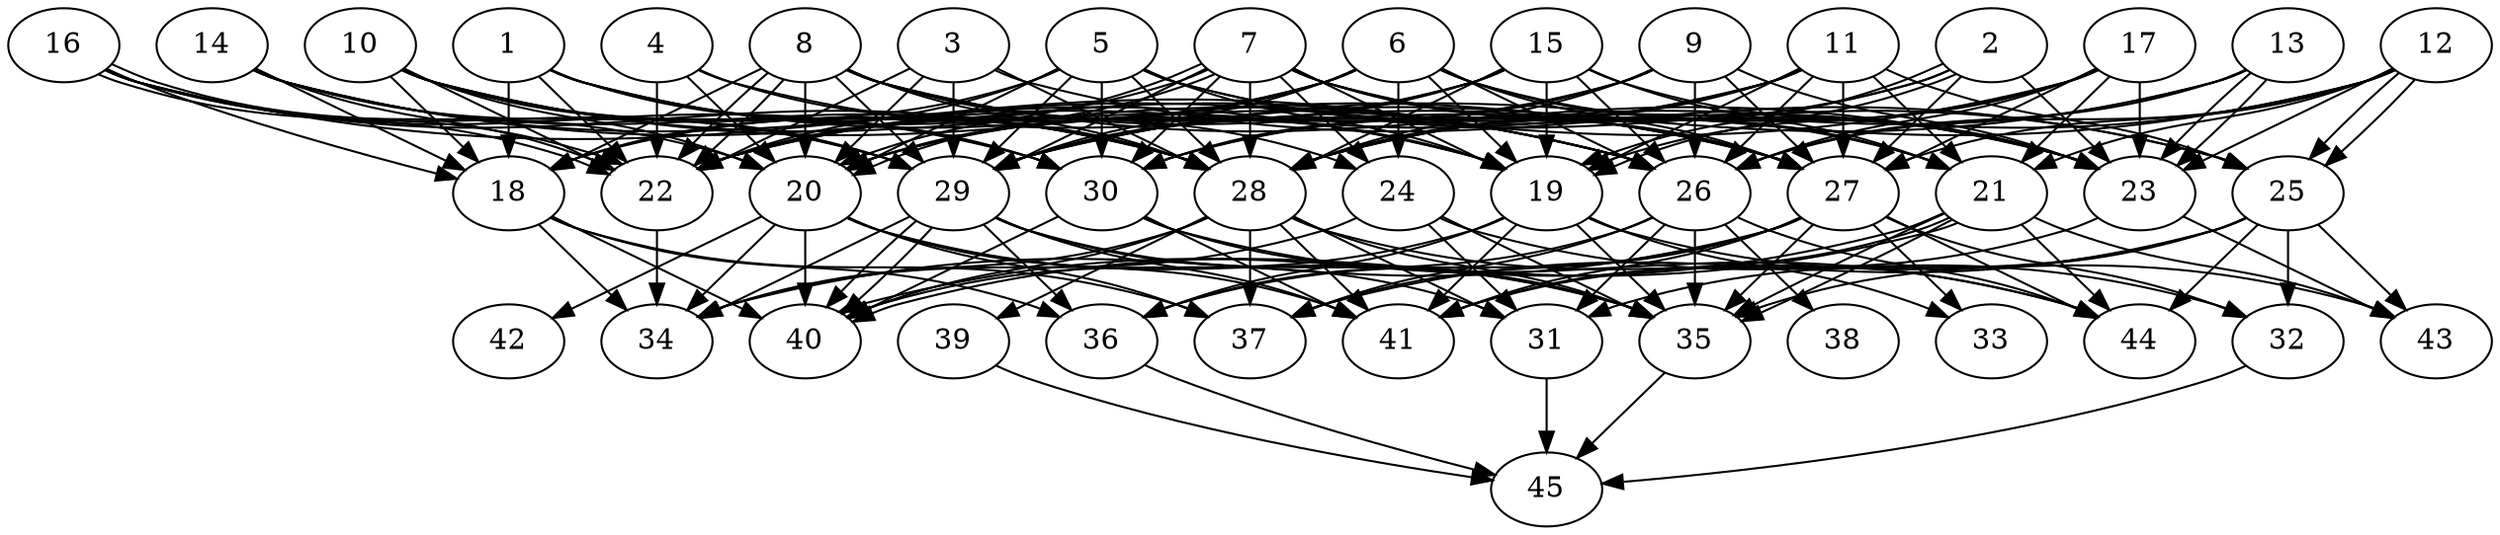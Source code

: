 // DAG automatically generated by daggen at Thu Oct  3 14:07:25 2019
// ./daggen --dot -n 45 --ccr 0.4 --fat 0.7 --regular 0.7 --density 0.9 --mindata 5242880 --maxdata 52428800 
digraph G {
  1 [size="62845440", alpha="0.18", expect_size="25138176"] 
  1 -> 18 [size ="25138176"]
  1 -> 19 [size ="25138176"]
  1 -> 22 [size ="25138176"]
  1 -> 26 [size ="25138176"]
  1 -> 28 [size ="25138176"]
  1 -> 30 [size ="25138176"]
  2 [size="99696640", alpha="0.19", expect_size="39878656"] 
  2 -> 19 [size ="39878656"]
  2 -> 19 [size ="39878656"]
  2 -> 23 [size ="39878656"]
  2 -> 27 [size ="39878656"]
  2 -> 28 [size ="39878656"]
  2 -> 30 [size ="39878656"]
  3 [size="110912000", alpha="0.07", expect_size="44364800"] 
  3 -> 20 [size ="44364800"]
  3 -> 22 [size ="44364800"]
  3 -> 25 [size ="44364800"]
  3 -> 28 [size ="44364800"]
  3 -> 29 [size ="44364800"]
  4 [size="67571200", alpha="0.14", expect_size="27028480"] 
  4 -> 20 [size ="27028480"]
  4 -> 22 [size ="27028480"]
  4 -> 27 [size ="27028480"]
  4 -> 28 [size ="27028480"]
  5 [size="53278720", alpha="0.09", expect_size="21311488"] 
  5 -> 18 [size ="21311488"]
  5 -> 19 [size ="21311488"]
  5 -> 20 [size ="21311488"]
  5 -> 22 [size ="21311488"]
  5 -> 23 [size ="21311488"]
  5 -> 25 [size ="21311488"]
  5 -> 28 [size ="21311488"]
  5 -> 29 [size ="21311488"]
  5 -> 30 [size ="21311488"]
  6 [size="32094720", alpha="0.11", expect_size="12837888"] 
  6 -> 18 [size ="12837888"]
  6 -> 19 [size ="12837888"]
  6 -> 20 [size ="12837888"]
  6 -> 21 [size ="12837888"]
  6 -> 22 [size ="12837888"]
  6 -> 23 [size ="12837888"]
  6 -> 24 [size ="12837888"]
  6 -> 26 [size ="12837888"]
  6 -> 27 [size ="12837888"]
  6 -> 29 [size ="12837888"]
  7 [size="119247360", alpha="0.03", expect_size="47698944"] 
  7 -> 19 [size ="47698944"]
  7 -> 20 [size ="47698944"]
  7 -> 20 [size ="47698944"]
  7 -> 21 [size ="47698944"]
  7 -> 22 [size ="47698944"]
  7 -> 23 [size ="47698944"]
  7 -> 24 [size ="47698944"]
  7 -> 27 [size ="47698944"]
  7 -> 28 [size ="47698944"]
  7 -> 29 [size ="47698944"]
  7 -> 30 [size ="47698944"]
  8 [size="14476800", alpha="0.06", expect_size="5790720"] 
  8 -> 18 [size ="5790720"]
  8 -> 19 [size ="5790720"]
  8 -> 20 [size ="5790720"]
  8 -> 22 [size ="5790720"]
  8 -> 22 [size ="5790720"]
  8 -> 23 [size ="5790720"]
  8 -> 24 [size ="5790720"]
  8 -> 27 [size ="5790720"]
  8 -> 28 [size ="5790720"]
  8 -> 29 [size ="5790720"]
  9 [size="37004800", alpha="0.05", expect_size="14801920"] 
  9 -> 20 [size ="14801920"]
  9 -> 23 [size ="14801920"]
  9 -> 26 [size ="14801920"]
  9 -> 27 [size ="14801920"]
  9 -> 28 [size ="14801920"]
  9 -> 29 [size ="14801920"]
  9 -> 30 [size ="14801920"]
  10 [size="30412800", alpha="0.17", expect_size="12165120"] 
  10 -> 18 [size ="12165120"]
  10 -> 20 [size ="12165120"]
  10 -> 22 [size ="12165120"]
  10 -> 26 [size ="12165120"]
  10 -> 27 [size ="12165120"]
  10 -> 28 [size ="12165120"]
  10 -> 29 [size ="12165120"]
  10 -> 30 [size ="12165120"]
  11 [size="24038400", alpha="0.02", expect_size="9615360"] 
  11 -> 19 [size ="9615360"]
  11 -> 21 [size ="9615360"]
  11 -> 22 [size ="9615360"]
  11 -> 25 [size ="9615360"]
  11 -> 26 [size ="9615360"]
  11 -> 27 [size ="9615360"]
  11 -> 28 [size ="9615360"]
  11 -> 29 [size ="9615360"]
  11 -> 30 [size ="9615360"]
  12 [size="13767680", alpha="0.15", expect_size="5507072"] 
  12 -> 21 [size ="5507072"]
  12 -> 23 [size ="5507072"]
  12 -> 25 [size ="5507072"]
  12 -> 25 [size ="5507072"]
  12 -> 26 [size ="5507072"]
  12 -> 27 [size ="5507072"]
  12 -> 28 [size ="5507072"]
  12 -> 29 [size ="5507072"]
  13 [size="124784640", alpha="0.09", expect_size="49913856"] 
  13 -> 23 [size ="49913856"]
  13 -> 23 [size ="49913856"]
  13 -> 26 [size ="49913856"]
  13 -> 28 [size ="49913856"]
  13 -> 29 [size ="49913856"]
  14 [size="46010880", alpha="0.10", expect_size="18404352"] 
  14 -> 18 [size ="18404352"]
  14 -> 19 [size ="18404352"]
  14 -> 22 [size ="18404352"]
  14 -> 26 [size ="18404352"]
  14 -> 28 [size ="18404352"]
  14 -> 29 [size ="18404352"]
  15 [size="129254400", alpha="0.13", expect_size="51701760"] 
  15 -> 19 [size ="51701760"]
  15 -> 20 [size ="51701760"]
  15 -> 21 [size ="51701760"]
  15 -> 22 [size ="51701760"]
  15 -> 23 [size ="51701760"]
  15 -> 26 [size ="51701760"]
  15 -> 28 [size ="51701760"]
  15 -> 29 [size ="51701760"]
  16 [size="66219520", alpha="0.02", expect_size="26487808"] 
  16 -> 18 [size ="26487808"]
  16 -> 20 [size ="26487808"]
  16 -> 22 [size ="26487808"]
  16 -> 22 [size ="26487808"]
  16 -> 26 [size ="26487808"]
  16 -> 28 [size ="26487808"]
  16 -> 29 [size ="26487808"]
  16 -> 30 [size ="26487808"]
  17 [size="15500800", alpha="0.17", expect_size="6200320"] 
  17 -> 19 [size ="6200320"]
  17 -> 21 [size ="6200320"]
  17 -> 22 [size ="6200320"]
  17 -> 23 [size ="6200320"]
  17 -> 26 [size ="6200320"]
  17 -> 27 [size ="6200320"]
  17 -> 28 [size ="6200320"]
  18 [size="30279680", alpha="0.11", expect_size="12111872"] 
  18 -> 34 [size ="12111872"]
  18 -> 36 [size ="12111872"]
  18 -> 37 [size ="12111872"]
  18 -> 40 [size ="12111872"]
  19 [size="63106560", alpha="0.04", expect_size="25242624"] 
  19 -> 33 [size ="25242624"]
  19 -> 35 [size ="25242624"]
  19 -> 36 [size ="25242624"]
  19 -> 40 [size ="25242624"]
  19 -> 41 [size ="25242624"]
  19 -> 43 [size ="25242624"]
  20 [size="92684800", alpha="0.05", expect_size="37073920"] 
  20 -> 34 [size ="37073920"]
  20 -> 35 [size ="37073920"]
  20 -> 37 [size ="37073920"]
  20 -> 40 [size ="37073920"]
  20 -> 41 [size ="37073920"]
  20 -> 42 [size ="37073920"]
  21 [size="76459520", alpha="0.15", expect_size="30583808"] 
  21 -> 35 [size ="30583808"]
  21 -> 35 [size ="30583808"]
  21 -> 40 [size ="30583808"]
  21 -> 40 [size ="30583808"]
  21 -> 41 [size ="30583808"]
  21 -> 43 [size ="30583808"]
  21 -> 44 [size ="30583808"]
  22 [size="88289280", alpha="0.19", expect_size="35315712"] 
  22 -> 34 [size ="35315712"]
  23 [size="55971840", alpha="0.20", expect_size="22388736"] 
  23 -> 41 [size ="22388736"]
  23 -> 43 [size ="22388736"]
  24 [size="110545920", alpha="0.10", expect_size="44218368"] 
  24 -> 31 [size ="44218368"]
  24 -> 32 [size ="44218368"]
  24 -> 34 [size ="44218368"]
  24 -> 35 [size ="44218368"]
  25 [size="52377600", alpha="0.07", expect_size="20951040"] 
  25 -> 31 [size ="20951040"]
  25 -> 32 [size ="20951040"]
  25 -> 35 [size ="20951040"]
  25 -> 37 [size ="20951040"]
  25 -> 43 [size ="20951040"]
  25 -> 44 [size ="20951040"]
  26 [size="127124480", alpha="0.07", expect_size="50849792"] 
  26 -> 31 [size ="50849792"]
  26 -> 35 [size ="50849792"]
  26 -> 36 [size ="50849792"]
  26 -> 37 [size ="50849792"]
  26 -> 38 [size ="50849792"]
  26 -> 44 [size ="50849792"]
  27 [size="19788800", alpha="0.05", expect_size="7915520"] 
  27 -> 32 [size ="7915520"]
  27 -> 33 [size ="7915520"]
  27 -> 34 [size ="7915520"]
  27 -> 35 [size ="7915520"]
  27 -> 36 [size ="7915520"]
  27 -> 37 [size ="7915520"]
  27 -> 41 [size ="7915520"]
  27 -> 44 [size ="7915520"]
  28 [size="117360640", alpha="0.03", expect_size="46944256"] 
  28 -> 31 [size ="46944256"]
  28 -> 34 [size ="46944256"]
  28 -> 35 [size ="46944256"]
  28 -> 37 [size ="46944256"]
  28 -> 39 [size ="46944256"]
  28 -> 40 [size ="46944256"]
  28 -> 41 [size ="46944256"]
  28 -> 44 [size ="46944256"]
  29 [size="64747520", alpha="0.05", expect_size="25899008"] 
  29 -> 31 [size ="25899008"]
  29 -> 34 [size ="25899008"]
  29 -> 35 [size ="25899008"]
  29 -> 36 [size ="25899008"]
  29 -> 40 [size ="25899008"]
  29 -> 40 [size ="25899008"]
  29 -> 41 [size ="25899008"]
  30 [size="90501120", alpha="0.11", expect_size="36200448"] 
  30 -> 35 [size ="36200448"]
  30 -> 40 [size ="36200448"]
  30 -> 41 [size ="36200448"]
  30 -> 44 [size ="36200448"]
  31 [size="122595840", alpha="0.18", expect_size="49038336"] 
  31 -> 45 [size ="49038336"]
  32 [size="92805120", alpha="0.05", expect_size="37122048"] 
  32 -> 45 [size ="37122048"]
  33 [size="87720960", alpha="0.11", expect_size="35088384"] 
  34 [size="87183360", alpha="0.03", expect_size="34873344"] 
  35 [size="27694080", alpha="0.14", expect_size="11077632"] 
  35 -> 45 [size ="11077632"]
  36 [size="67389440", alpha="0.15", expect_size="26955776"] 
  36 -> 45 [size ="26955776"]
  37 [size="107294720", alpha="0.15", expect_size="42917888"] 
  38 [size="17620480", alpha="0.19", expect_size="7048192"] 
  39 [size="35671040", alpha="0.11", expect_size="14268416"] 
  39 -> 45 [size ="14268416"]
  40 [size="67374080", alpha="0.17", expect_size="26949632"] 
  41 [size="130040320", alpha="0.14", expect_size="52016128"] 
  42 [size="116638720", alpha="0.03", expect_size="46655488"] 
  43 [size="27827200", alpha="0.19", expect_size="11130880"] 
  44 [size="93253120", alpha="0.12", expect_size="37301248"] 
  45 [size="109890560", alpha="0.12", expect_size="43956224"] 
}
